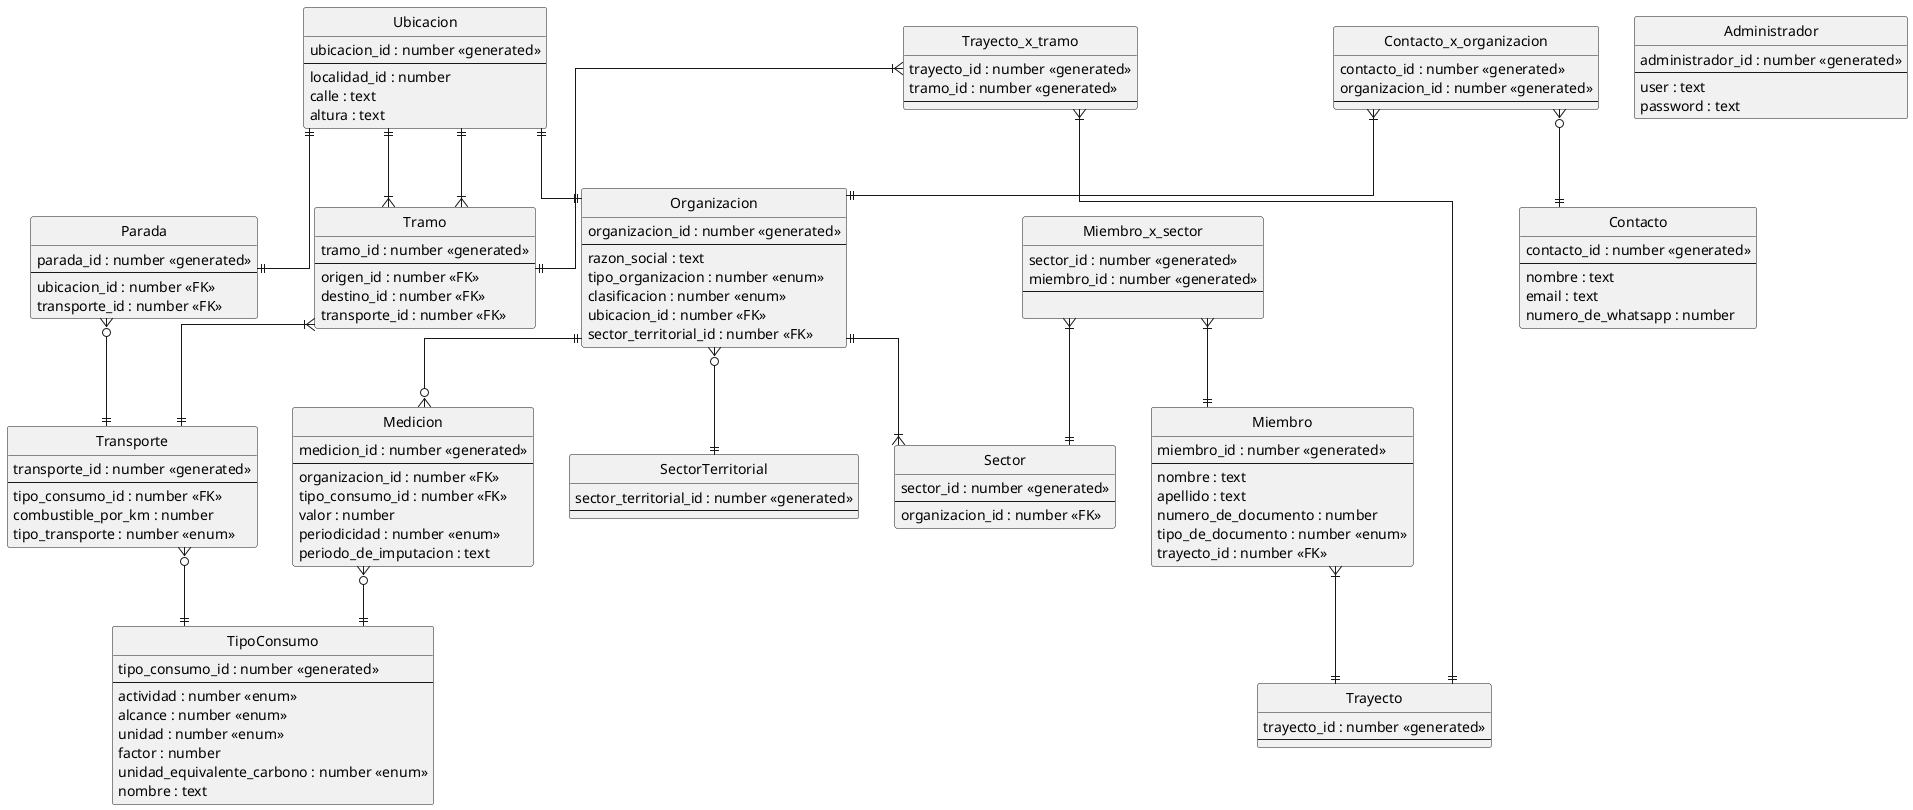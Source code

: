 @startuml DER

hide circle
skinparam linetype ortho

entity Organizacion {
  organizacion_id : number <<generated>>
  --
  razon_social : text
  tipo_organizacion : number <<enum>>
  clasificacion : number <<enum>>
  ubicacion_id : number <<FK>>
  sector_territorial_id : number <<FK>>
}

entity Contacto_x_organizacion {
  contacto_id : number <<generated>>
  organizacion_id : number <<generated>>
  --
}

entity Contacto {
  contacto_id : number <<generated>>
  --
  nombre : text
  email : text
  numero_de_whatsapp : number
}

entity SectorTerritorial {
  sector_territorial_id : number <<generated>>
  --
}

entity TipoConsumo {
  tipo_consumo_id : number <<generated>>
  --
  actividad : number <<enum>>
  alcance : number <<enum>>
  unidad : number <<enum>>
  ' factor y unidad son embebidos
  factor : number
  unidad_equivalente_carbono : number <<enum>>
  nombre : text
}

entity Medicion {
  medicion_id : number <<generated>>
  --
  organizacion_id : number <<FK>>
  tipo_consumo_id : number <<FK>>
  valor : number
  periodicidad : number <<enum>>
  periodo_de_imputacion : text
}

entity Ubicacion {
  ubicacion_id : number <<generated>>
  --
  localidad_id : number
  calle : text
  altura : text
}

entity Sector {
  sector_id : number <<generated>>
  --
  organizacion_id : number <<FK>>
}

entity Miembro_x_sector {
  sector_id : number <<generated>>
  miembro_id : number <<generated>>
  --

}

entity Miembro {
  miembro_id : number <<generated>>
  --
  nombre : text
  apellido : text
  numero_de_documento : number
  tipo_de_documento : number <<enum>>
  trayecto_id : number <<FK>>
}

entity Transporte {
  transporte_id : number <<generated>>
  --
  tipo_consumo_id : number <<FK>>
  combustible_por_km : number
  tipo_transporte : number <<enum>>
  ' Analizar herencia (single-table o join)
  ' VehiculoParticular, TransportePublico y ServicioContratado
}

entity Tramo {
  tramo_id : number <<generated>>
  --
  origen_id : number <<FK>>
  destino_id : number <<FK>>
  transporte_id : number <<FK>>
}

entity Trayecto_x_tramo {
  trayecto_id : number <<generated>>
  tramo_id : number <<generated>>
  --
}

entity Trayecto {
  trayecto_id : number <<generated>>
  --
}

entity Parada {
  parada_id : number <<generated>>
  --
  ubicacion_id : number <<FK>>
  transporte_id : number <<FK>>
}

entity Administrador {
  administrador_id : number <<generated>>
  --
  user : text
  password : text
}

Organizacion ||--|{ Sector
' Documento es propiedad de Miembro
Miembro }|--|| Trayecto
Tramo }|--|| Transporte
' Ver como hacer la Herencia de transporte (single table)
' TipoTransporte va como propiedad del Transporte
' ResultadoDistancia es propiedad de Parada
Ubicacion ||--|| Parada
Ubicacion ||--|| Organizacion
' Parada y Organizacion tienen FK de Ubicacion
Ubicacion||--|{ Tramo
Ubicacion||--|{ Tramo
' Tramo tiene 2 FK que referencian a Ubicacion
Organizacion||-o{ Medicion
Medicion }o--|| TipoConsumo
Transporte }o--|| TipoConsumo
' FE queda como embedded y TipoConsumo queda como Embeddable
' Administrador no tiene relacion con ninguna entidad
Organizacion }o--|| SectorTerritorial

Contacto_x_organizacion }o--||Contacto
Contacto_x_organizacion }|--||Organizacion
Miembro_x_sector }|--||Miembro
Miembro_x_sector }|--||Sector
Trayecto_x_tramo }|--||Tramo
Trayecto_x_tramo }|--||Trayecto
Parada }o--||Transporte

@enduml